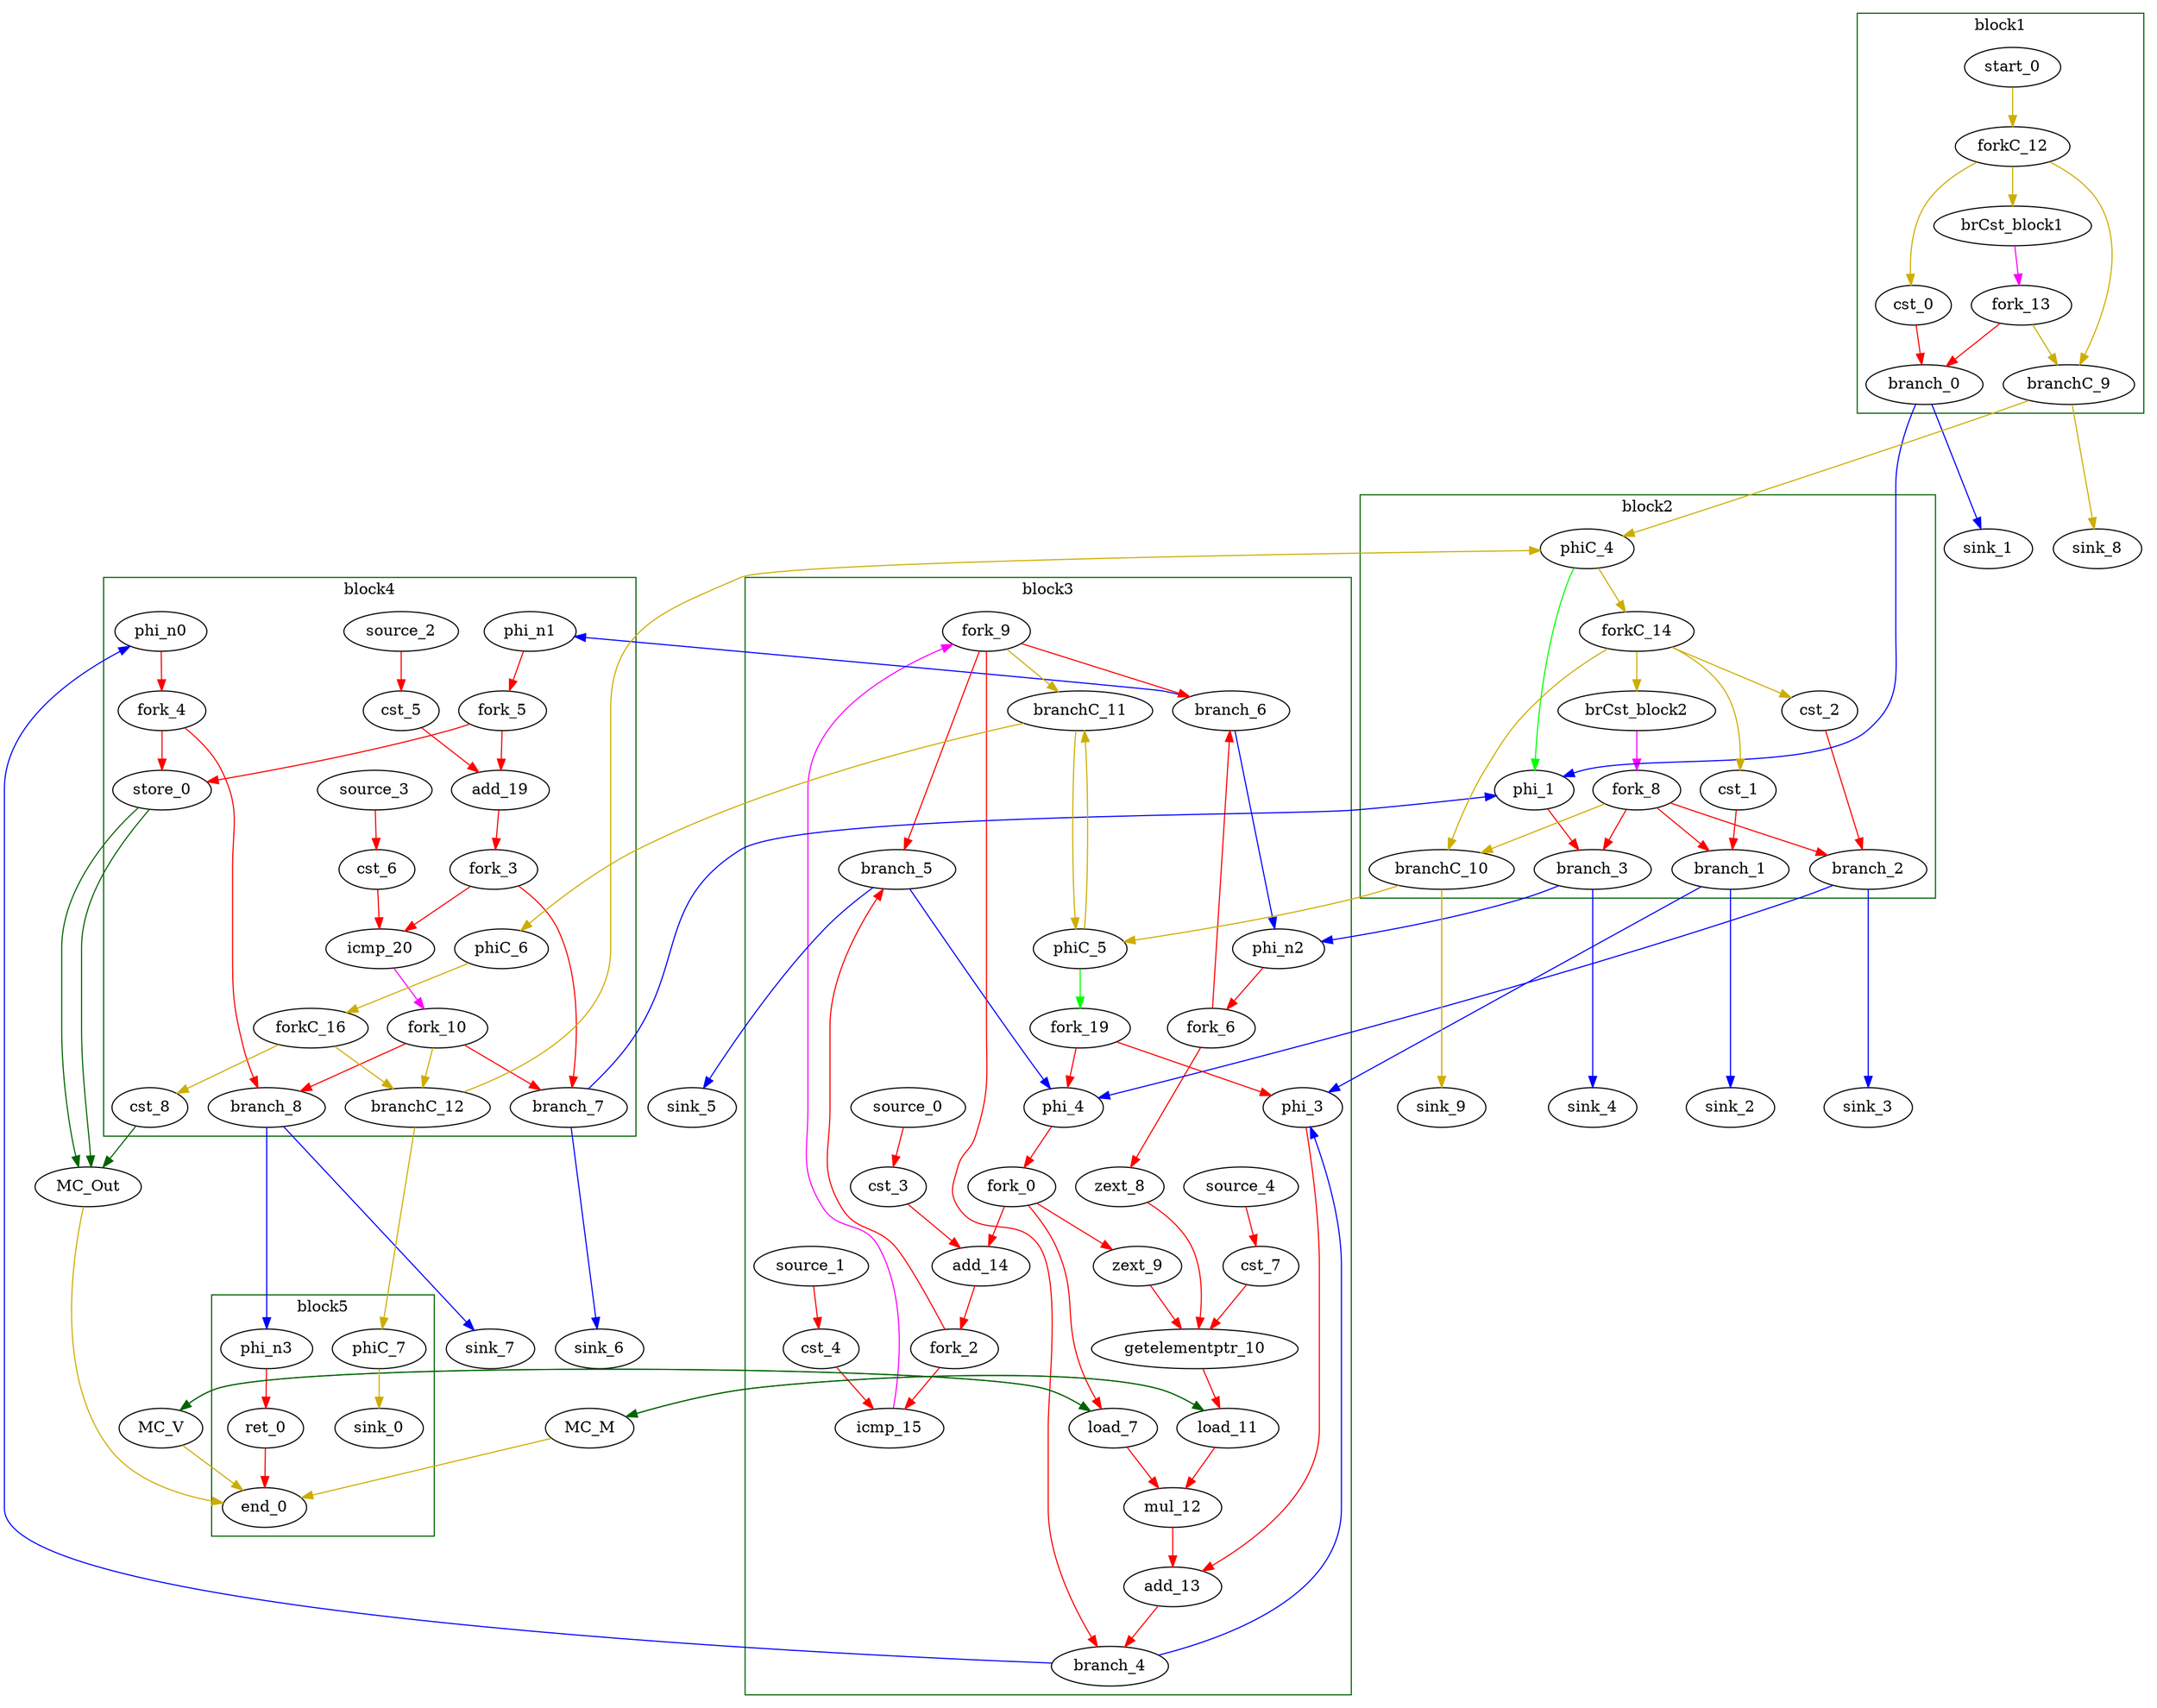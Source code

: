 Digraph G {
	splines=spline;
//DHLS version: 0.1.1" [shape = "none" pos = "20,20!"]
		"brCst_block1" [type = "Constant", bbID= 1, in = "in1:1", out = "out1:1", value = "0x1"];
		"cst_0" [type = "Constant", bbID= 1, in = "in1:1", out = "out1:1", value = "0x00000000"];
		"phi_1" [type = "Mux", bbID= 2, in = "in1?:1 in2:5 in3:5 ", out = "out1:5", delay=0.366];
		"brCst_block2" [type = "Constant", bbID= 2, in = "in1:1", out = "out1:1", value = "0x1"];
		"cst_1" [type = "Constant", bbID= 2, in = "in1:1", out = "out1:1", value = "0x00000000"];
		"phi_3" [type = "Mux", bbID= 3, in = "in1?:1 in2:32 in3:32 ", out = "out1:32", delay=0.366];
		"cst_2" [type = "Constant", bbID= 2, in = "in1:1", out = "out1:1", value = "0x00000000"];
		"phi_4" [type = "Mux", bbID= 3, in = "in1?:1 in2:5 in3:5 ", out = "out1:5", delay=0.366];
		"load_7" [type = "Operator", bbID= 3, op = "mc_load_op", bbID= 3, portId= 0, in = "in1:32 in2:5 ", out = "out1:32 out2:5 ", delay=0.000, latency=2, II=1];
		"zext_8" [type = "Operator", bbID= 3, op = "zext_op", in = "in1:5 ", out = "out1:5 ", delay=0.000, latency=0, II=1];
		"zext_9" [type = "Operator", bbID= 3, op = "zext_op", in = "in1:5 ", out = "out1:5 ", delay=0.000, latency=0, II=1];
		"getelementptr_10" [type = "Operator", bbID= 3, op = "getelementptr_op", in = "in1:32 in2:32 in3:32 ", out = "out1:32 ", constants=1, delay=2.966, latency=0, II=1];
		"load_11" [type = "Operator", bbID= 3, op = "mc_load_op", bbID= 3, portId= 0, in = "in1:32 in2:32 ", out = "out1:32 out2:32 ", delay=0.000, latency=2, II=1];
		"mul_12" [type = "Operator", bbID= 3, op = "mul_op", in = "in1:32 in2:32 ", out = "out1:32 ", delay=0.000, latency=4, II=1];
		"add_13" [type = "Operator", bbID= 3, op = "add_op", in = "in1:32 in2:32 ", out = "out1:32 ", delay=1.693, latency=0, II=1];
		"cst_3" [type = "Constant", bbID= 3, in = "in1:1", out = "out1:1", value = "0x00000001"];
		"add_14" [type = "Operator", bbID= 3, op = "add_op", in = "in1:5 in2:5 ", out = "out1:5 ", delay=1.693, latency=0, II=1];
		"cst_4" [type = "Constant", bbID= 3, in = "in1:5", out = "out1:5", value = "0x0000001E"];
		"icmp_15" [type = "Operator", bbID= 3, op = "icmp_ult_op", in = "in1:5 in2:5 ", out = "out1:1 ", delay=1.530, latency=0, II=1];
		"store_0" [type = "Operator", bbID= 4, op = "mc_store_op", bbID= 4, portId= 0, in = "in1:32 in2:5 ", out = "out1:32 out2:5 ", delay=0.000, latency=0, II=1];
		"cst_5" [type = "Constant", bbID= 4, in = "in1:1", out = "out1:1", value = "0x00000001"];
		"add_19" [type = "Operator", bbID= 4, op = "add_op", in = "in1:5 in2:5 ", out = "out1:5 ", delay=1.693, latency=0, II=1];
		"cst_6" [type = "Constant", bbID= 4, in = "in1:5", out = "out1:5", value = "0x0000001E"];
		"icmp_20" [type = "Operator", bbID= 4, op = "icmp_ult_op", in = "in1:5 in2:5 ", out = "out1:1 ", delay=1.530, latency=0, II=1];
		"ret_0" [type = "Operator", bbID= 5, op = "ret_op", in = "in1:32 ", out = "out1:32 ", delay=0.000, latency=0, II=1];
		"cst_7" [type = "Constant", bbID= 3, in = "in1:5", out = "out1:5", value = "0x0000001E"];
		"phi_n0" [type = "Merge", bbID= 4, in = "in1:32 ", out = "out1:32", delay=0.000];
		"phi_n1" [type = "Merge", bbID= 4, in = "in1:5 ", out = "out1:5", delay=0.000];
		"phi_n2" [type = "Merge", bbID= 3, in = "in1:5 in2:5 ", out = "out1:5", delay=0.366];
		"phi_n3" [type = "Merge", bbID= 5, in = "in1:32 ", out = "out1:32", delay=0.000];
		"fork_0" [type = "Fork", bbID= 3, in = "in1:5", out = "out1:5 out2:5 out3:5 "];
		"fork_2" [type = "Fork", bbID= 3, in = "in1:5", out = "out1:5 out2:5 "];
		"fork_3" [type = "Fork", bbID= 4, in = "in1:5", out = "out1:5 out2:5 "];
		"fork_4" [type = "Fork", bbID= 4, in = "in1:32", out = "out1:32 out2:32 "];
		"fork_5" [type = "Fork", bbID= 4, in = "in1:5", out = "out1:5 out2:5 "];
		"fork_6" [type = "Fork", bbID= 3, in = "in1:5", out = "out1:5 out2:5 "];
		"branch_0" [type = "Branch", bbID= 1,  in = "in1:1 in2?:1", out = "out1+:1 out2-:1"];
		"branch_1" [type = "Branch", bbID= 2,  in = "in1:1 in2?:1", out = "out1+:1 out2-:1"];
		"branch_2" [type = "Branch", bbID= 2,  in = "in1:1 in2?:1", out = "out1+:1 out2-:1"];
		"branch_3" [type = "Branch", bbID= 2,  in = "in1:5 in2?:1", out = "out1+:5 out2-:5"];
		"fork_8" [type = "Fork", bbID= 2, in = "in1:1", out = "out1:1 out2:1 out3:1 out4:1 "];
		"branch_4" [type = "Branch", bbID= 3,  in = "in1:32 in2?:1", out = "out1+:32 out2-:32"];
		"branch_5" [type = "Branch", bbID= 3,  in = "in1:5 in2?:1", out = "out1+:5 out2-:5"];
		"branch_6" [type = "Branch", bbID= 3,  in = "in1:5 in2?:1", out = "out1+:5 out2-:5"];
		"fork_9" [type = "Fork", bbID= 3, in = "in1:1", out = "out1:1 out2:1 out3:1 out4:1 "];
		"branch_7" [type = "Branch", bbID= 4,  in = "in1:5 in2?:1", out = "out1+:5 out2-:5"];
		"branch_8" [type = "Branch", bbID= 4,  in = "in1:32 in2?:1", out = "out1+:32 out2-:32"];
		"fork_10" [type = "Fork", bbID= 4, in = "in1:1", out = "out1:1 out2:1 out3:1 "];
		"MC_V" [type = "MC", bbID= 0, in = "in1:5*l0a ", out = "out1:32*l0d out2:0*e ", memory = "V", bbcount = 0, ldcount = 1, stcount = 0];
		"MC_M" [type = "MC", bbID= 0, in = "in1:32*l0a ", out = "out1:32*l0d out2:0*e ", memory = "M", bbcount = 0, ldcount = 1, stcount = 0];
		"MC_Out" [type = "MC", bbID= 0, in = "in1:32*c0 in2:5*s0a in3:32*s0d ", out = "out1:0*e ", memory = "Out", bbcount = 1, ldcount = 0, stcount = 1];
		"cst_8" [type = "Constant", bbID= 4, in = "in1:1", out = "out1:1", value = "0x00000001"];
		"end_0" [type = "Exit", bbID= 0, in = "in1:0*e in2:0*e in3:0*e in4:32 ", out = "out1:32"];
		"start_0" [type = "Entry", control= "true", bbID= 1, in = "in1:0", out = "out1:0"];
		"forkC_12" [type = "Fork", bbID= 1, in = "in1:0", out = "out1:0 out2:0 out3:0 "];
		"branchC_9" [type = "Branch", bbID= 1,  in = "in1:0 in2?:1", out = "out1+:0 out2-:0"];
		"fork_13" [type = "Fork", bbID= 1, in = "in1:1", out = "out1:1 out2:1 "];
		"phiC_4" [type = "CntrlMerge", bbID= 2, in = "in1:0 in2:0 ", out = "out1:0 out2?:1", delay=0.166];
		"forkC_14" [type = "Fork", bbID= 2, in = "in1:0", out = "out1:0 out2:0 out3:0 out4:0 "];
		"branchC_10" [type = "Branch", bbID= 2,  in = "in1:0 in2?:1", out = "out1+:0 out2-:0"];
		"phiC_5" [type = "CntrlMerge", bbID= 3, in = "in1:0 in2:0 ", out = "out1:0 out2?:1", delay=0.166];
		"branchC_11" [type = "Branch", bbID= 3,  in = "in1:0 in2?:1", out = "out1+:0 out2-:0"];
		"phiC_6" [type = "Merge", bbID= 4, in = "in1:0 ", out = "out1:0", delay=0.166];
		"forkC_16" [type = "Fork", bbID= 4, in = "in1:0", out = "out1:0 out2:0 "];
		"branchC_12" [type = "Branch", bbID= 4,  in = "in1:0 in2?:1", out = "out1+:0 out2-:0"];
		"phiC_7" [type = "Merge", bbID= 5, in = "in1:0 ", out = "out1:0", delay=0.166];
		"sink_0" [type = "Sink", bbID= 0, in = "in1:0"];
		"sink_1" [type = "Sink", bbID= 0, in = "in1:1"];
		"sink_2" [type = "Sink", bbID= 0, in = "in1:1"];
		"sink_3" [type = "Sink", bbID= 0, in = "in1:1"];
		"sink_4" [type = "Sink", bbID= 0, in = "in1:5"];
		"sink_5" [type = "Sink", bbID= 0, in = "in1:5"];
		"sink_6" [type = "Sink", bbID= 0, in = "in1:5"];
		"sink_7" [type = "Sink", bbID= 0, in = "in1:32"];
		"sink_8" [type = "Sink", bbID= 0, in = "in1:0"];
		"sink_9" [type = "Sink", bbID= 0, in = "in1:0"];
		"source_0" [type = "Source", bbID= 3, out = "out1:1"];
		"source_1" [type = "Source", bbID= 3, out = "out1:5"];
		"source_2" [type = "Source", bbID= 4, out = "out1:1"];
		"source_3" [type = "Source", bbID= 4, out = "out1:5"];
		"source_4" [type = "Source", bbID= 3, out = "out1:5"];
		"fork_19" [type = "Fork", bbID= 3, in = "in1:1", out = "out1:1 out2:1 "];
		"load_7" -> "MC_V" [color = "darkgreen", mem_address = "true", from = "out2", to = "in1"];
		"MC_V" -> "load_7" [color = "darkgreen", mem_address = "false", from = "out1", to = "in1"];
		"load_11" -> "MC_M" [color = "darkgreen", mem_address = "true", from = "out2", to = "in1"];
		"MC_M" -> "load_11" [color = "darkgreen", mem_address = "false", from = "out1", to = "in1"];
		"store_0" -> "MC_Out" [color = "darkgreen", mem_address = "true", from = "out2", to = "in2"];
		"store_0" -> "MC_Out" [color = "darkgreen", mem_address = "false", from = "out1", to = "in3"];
		"MC_V" -> "end_0" [color = "gold3", from = "out2", to = "in1"];
		"MC_M" -> "end_0" [color = "gold3", from = "out2", to = "in2"];
		"cst_8" -> "MC_Out" [color = "darkgreen", from = "out1", to = "in1"];
		"MC_Out" -> "end_0" [color = "gold3", from = "out1", to = "in3"];
	subgraph cluster_0 {
	color = "darkgreen";
		label = "block1";
		"brCst_block1" -> "fork_13" [color = "magenta", from = "out1", to = "in1"];
		"cst_0" -> "branch_0" [color = "red", from = "out1", to = "in1"];
		"start_0" -> "forkC_12" [color = "gold3", from = "out1", to = "in1"];
		"forkC_12" -> "cst_0" [color = "gold3", from = "out1", to = "in1"];
		"forkC_12" -> "branchC_9" [color = "gold3", from = "out2", to = "in1"];
		"forkC_12" -> "brCst_block1" [color = "gold3", from = "out3", to = "in1"];
		"fork_13" -> "branch_0" [color = "red", from = "out1", to = "in2"];
		"fork_13" -> "branchC_9" [color = "gold3", from = "out2", to = "in2"];
	}
		"branch_0" -> "phi_1" [color = "blue", minlen = 3, from = "out1", to = "in2"];
		"branch_0" -> "sink_1" [color = "blue", minlen = 3, from = "out2", to = "in1"];
		"branchC_9" -> "phiC_4" [color = "gold3", minlen = 3, from = "out1", to = "in1"];
		"branchC_9" -> "sink_8" [color = "gold3", minlen = 3, from = "out2", to = "in1"];
	subgraph cluster_1 {
	color = "darkgreen";
		label = "block2";
		"phi_1" -> "branch_3" [color = "red", from = "out1", to = "in1"];
		"brCst_block2" -> "fork_8" [color = "magenta", from = "out1", to = "in1"];
		"cst_1" -> "branch_1" [color = "red", from = "out1", to = "in1"];
		"cst_2" -> "branch_2" [color = "red", from = "out1", to = "in1"];
		"fork_8" -> "branch_3" [color = "red", from = "out1", to = "in2"];
		"fork_8" -> "branch_2" [color = "red", from = "out2", to = "in2"];
		"fork_8" -> "branch_1" [color = "red", from = "out3", to = "in2"];
		"fork_8" -> "branchC_10" [color = "gold3", from = "out4", to = "in2"];
		"phiC_4" -> "phi_1" [color = "green", from = "out2", to = "in1"];
		"phiC_4" -> "forkC_14" [color = "gold3", from = "out1", to = "in1"];
		"forkC_14" -> "cst_1" [color = "gold3", from = "out1", to = "in1"];
		"forkC_14" -> "cst_2" [color = "gold3", from = "out2", to = "in1"];
		"forkC_14" -> "branchC_10" [color = "gold3", from = "out3", to = "in1"];
		"forkC_14" -> "brCst_block2" [color = "gold3", from = "out4", to = "in1"];
	}
		"branch_1" -> "phi_3" [color = "blue", minlen = 3, from = "out1", to = "in2"];
		"branch_1" -> "sink_2" [color = "blue", minlen = 3, from = "out2", to = "in1"];
		"branch_2" -> "phi_4" [color = "blue", minlen = 3, from = "out1", to = "in2"];
		"branch_2" -> "sink_3" [color = "blue", minlen = 3, from = "out2", to = "in1"];
		"branch_3" -> "phi_n2" [color = "blue", minlen = 3, from = "out1", to = "in1"];
		"branch_3" -> "sink_4" [color = "blue", minlen = 3, from = "out2", to = "in1"];
		"branchC_10" -> "phiC_5" [color = "gold3", minlen = 3, from = "out1", to = "in1"];
		"branchC_10" -> "sink_9" [color = "gold3", minlen = 3, from = "out2", to = "in1"];
	subgraph cluster_2 {
	color = "darkgreen";
		label = "block3";
		"phi_3" -> "add_13" [color = "red", from = "out1", to = "in1"];
		"phi_4" -> "fork_0" [color = "red", from = "out1", to = "in1"];
		"load_7" -> "mul_12" [color = "red", from = "out1", to = "in1"];
		"zext_8" -> "getelementptr_10" [color = "red", from = "out1", to = "in1"];
		"zext_9" -> "getelementptr_10" [color = "red", from = "out1", to = "in2"];
		"getelementptr_10" -> "load_11" [color = "red", from = "out1", to = "in2"];
		"load_11" -> "mul_12" [color = "red", from = "out1", to = "in2"];
		"mul_12" -> "add_13" [color = "red", from = "out1", to = "in2"];
		"add_13" -> "branch_4" [color = "red", from = "out1", to = "in1"];
		"cst_3" -> "add_14" [color = "red", from = "out1", to = "in2"];
		"add_14" -> "fork_2" [color = "red", from = "out1", to = "in1"];
		"cst_4" -> "icmp_15" [color = "red", from = "out1", to = "in2"];
		"icmp_15" -> "fork_9" [color = "magenta", from = "out1", to = "in1"];
		"cst_7" -> "getelementptr_10" [color = "red", from = "out1", to = "in3"];
		"phi_n2" -> "fork_6" [color = "red", from = "out1", to = "in1"];
		"fork_0" -> "zext_9" [color = "red", from = "out1", to = "in1"];
		"fork_0" -> "add_14" [color = "red", from = "out2", to = "in1"];
		"fork_0" -> "load_7" [color = "red", from = "out3", to = "in2"];
		"fork_2" -> "icmp_15" [color = "red", from = "out1", to = "in1"];
		"fork_2" -> "branch_5" [color = "red", from = "out2", to = "in1"];
		"fork_6" -> "zext_8" [color = "red", from = "out1", to = "in1"];
		"fork_6" -> "branch_6" [color = "red", from = "out2", to = "in1"];
		"fork_9" -> "branch_6" [color = "red", from = "out1", to = "in2"];
		"fork_9" -> "branch_5" [color = "red", from = "out2", to = "in2"];
		"fork_9" -> "branch_4" [color = "red", from = "out3", to = "in2"];
		"fork_9" -> "branchC_11" [color = "gold3", from = "out4", to = "in2"];
		"phiC_5" -> "fork_19" [color = "green", from = "out2", to = "in1"];
		"phiC_5" -> "branchC_11" [color = "gold3", from = "out1", to = "in1"];
		"source_0" -> "cst_3" [color = "red", from = "out1", to = "in1"];
		"source_1" -> "cst_4" [color = "red", from = "out1", to = "in1"];
		"source_4" -> "cst_7" [color = "red", from = "out1", to = "in1"];
		"fork_19" -> "phi_3" [color = "red", from = "out1", to = "in1"];
		"fork_19" -> "phi_4" [color = "red", from = "out2", to = "in1"];
	}
		"branch_4" -> "phi_3" [color = "blue", minlen = 3, from = "out1", to = "in3"];
		"branch_4" -> "phi_n0" [color = "blue", minlen = 3, from = "out2", to = "in1"];
		"branch_5" -> "phi_4" [color = "blue", minlen = 3, from = "out1", to = "in3"];
		"branch_5" -> "sink_5" [color = "blue", minlen = 3, from = "out2", to = "in1"];
		"branch_6" -> "phi_n2" [color = "blue", minlen = 3, from = "out1", to = "in2"];
		"branch_6" -> "phi_n1" [color = "blue", minlen = 3, from = "out2", to = "in1"];
		"branchC_11" -> "phiC_5" [color = "gold3", minlen = 3, from = "out1", to = "in2"];
		"branchC_11" -> "phiC_6" [color = "gold3", minlen = 3, from = "out2", to = "in1"];
	subgraph cluster_3 {
	color = "darkgreen";
		label = "block4";
		"cst_5" -> "add_19" [color = "red", from = "out1", to = "in2"];
		"add_19" -> "fork_3" [color = "red", from = "out1", to = "in1"];
		"cst_6" -> "icmp_20" [color = "red", from = "out1", to = "in2"];
		"icmp_20" -> "fork_10" [color = "magenta", from = "out1", to = "in1"];
		"phi_n0" -> "fork_4" [color = "red", from = "out1", to = "in1"];
		"phi_n1" -> "fork_5" [color = "red", from = "out1", to = "in1"];
		"fork_3" -> "icmp_20" [color = "red", from = "out1", to = "in1"];
		"fork_3" -> "branch_7" [color = "red", from = "out2", to = "in1"];
		"fork_4" -> "store_0" [color = "red", from = "out1", to = "in1"];
		"fork_4" -> "branch_8" [color = "red", from = "out2", to = "in1"];
		"fork_5" -> "store_0" [color = "red", from = "out1", to = "in2"];
		"fork_5" -> "add_19" [color = "red", from = "out2", to = "in1"];
		"fork_10" -> "branch_8" [color = "red", from = "out1", to = "in2"];
		"fork_10" -> "branch_7" [color = "red", from = "out2", to = "in2"];
		"fork_10" -> "branchC_12" [color = "gold3", from = "out3", to = "in2"];
		"phiC_6" -> "forkC_16" [color = "gold3", from = "out1", to = "in1"];
		"forkC_16" -> "cst_8" [color = "gold3", from = "out1", to = "in1"];
		"forkC_16" -> "branchC_12" [color = "gold3", from = "out2", to = "in1"];
		"source_2" -> "cst_5" [color = "red", from = "out1", to = "in1"];
		"source_3" -> "cst_6" [color = "red", from = "out1", to = "in1"];
	}
		"branch_7" -> "phi_1" [color = "blue", minlen = 3, from = "out1", to = "in3"];
		"branch_7" -> "sink_6" [color = "blue", minlen = 3, from = "out2", to = "in1"];
		"branch_8" -> "phi_n3" [color = "blue", minlen = 3, from = "out2", to = "in1"];
		"branch_8" -> "sink_7" [color = "blue", minlen = 3, from = "out1", to = "in1"];
		"branchC_12" -> "phiC_4" [color = "gold3", minlen = 3, from = "out1", to = "in2"];
		"branchC_12" -> "phiC_7" [color = "gold3", minlen = 3, from = "out2", to = "in1"];
	subgraph cluster_4 {
	color = "darkgreen";
		label = "block5";
		"ret_0" -> "end_0" [color = "red", from = "out1", to = "in4"];
		"phi_n3" -> "ret_0" [color = "red", from = "out1", to = "in1"];
		"phiC_7" -> "sink_0" [color = "gold3", from = "out1", to = "in1"];
	}
}
